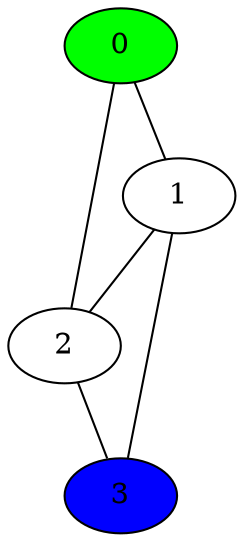 graph G {
0 -- 1
0 -- 2
1 -- 2
1 -- 3
2 -- 3
0 [fillcolor=green, style=filled]
3 [fillcolor=blue, style=filled]
}
